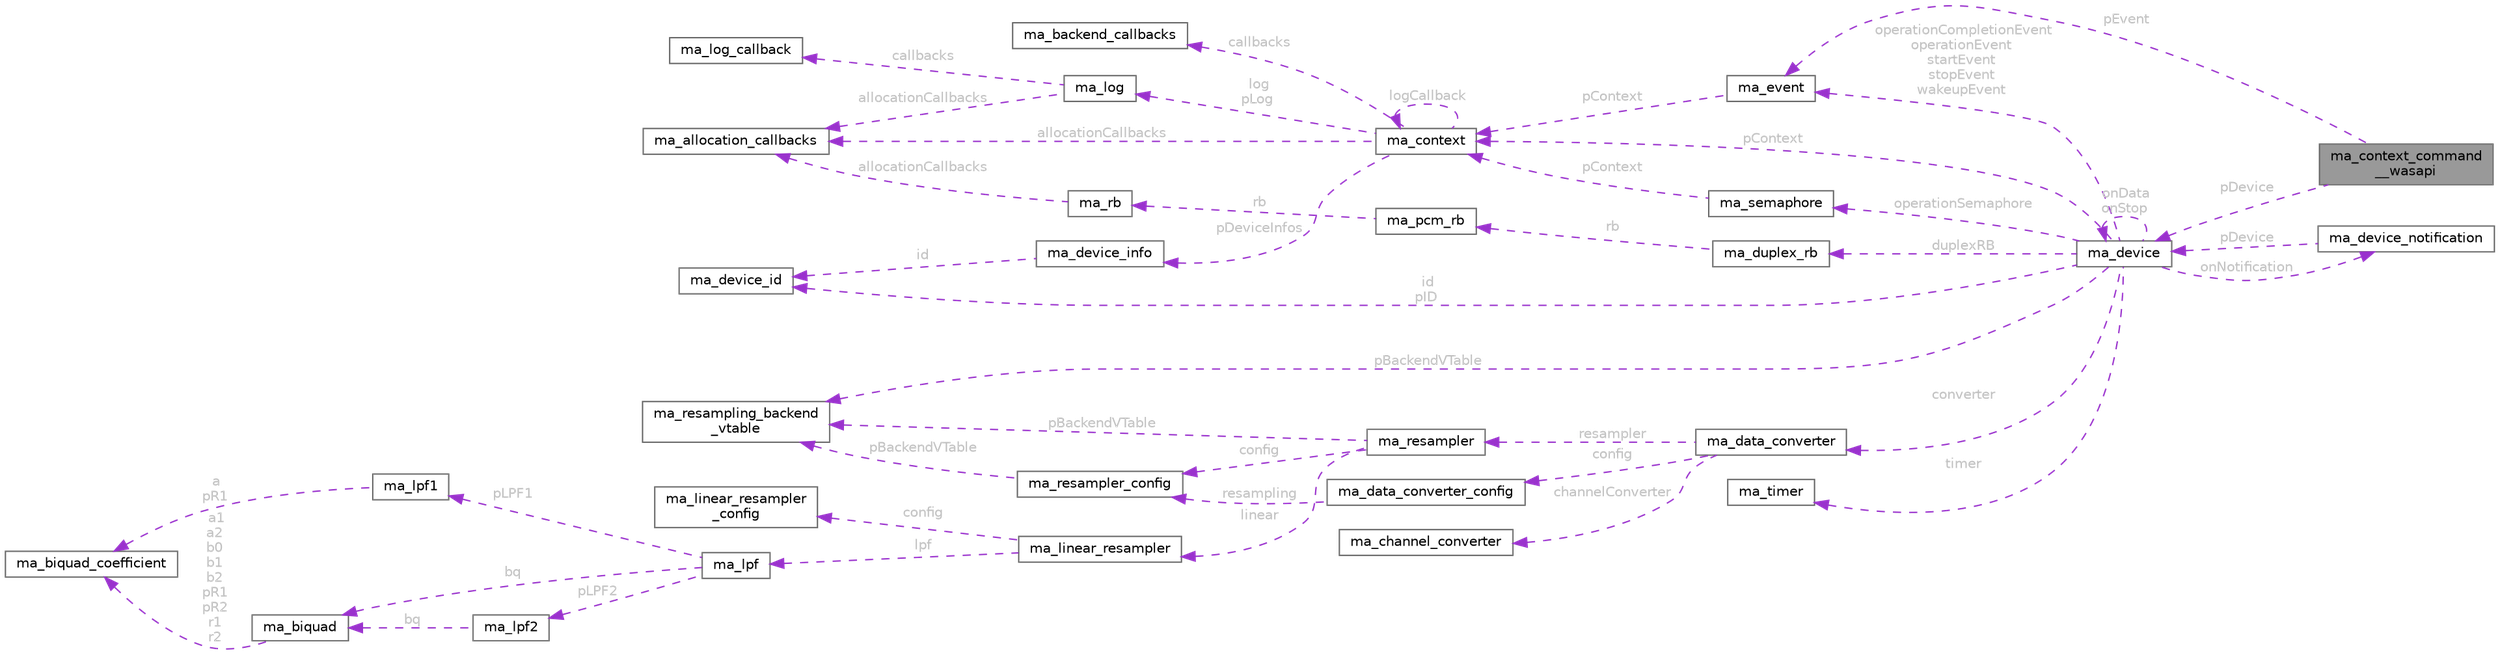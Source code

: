 digraph "ma_context_command__wasapi"
{
 // LATEX_PDF_SIZE
  bgcolor="transparent";
  edge [fontname=Helvetica,fontsize=10,labelfontname=Helvetica,labelfontsize=10];
  node [fontname=Helvetica,fontsize=10,shape=box,height=0.2,width=0.4];
  rankdir="LR";
  Node1 [id="Node000001",label="ma_context_command\l__wasapi",height=0.2,width=0.4,color="gray40", fillcolor="grey60", style="filled", fontcolor="black",tooltip=" "];
  Node2 -> Node1 [id="edge85_Node000001_Node000002",dir="back",color="darkorchid3",style="dashed",tooltip=" ",label=" pEvent",fontcolor="grey" ];
  Node2 [id="Node000002",label="ma_event",height=0.2,width=0.4,color="gray40", fillcolor="white", style="filled",URL="$structma__event.html",tooltip=" "];
  Node3 -> Node2 [id="edge86_Node000002_Node000003",dir="back",color="darkorchid3",style="dashed",tooltip=" ",label=" pContext",fontcolor="grey" ];
  Node3 [id="Node000003",label="ma_context",height=0.2,width=0.4,color="gray40", fillcolor="white", style="filled",URL="$structma__context.html",tooltip=" "];
  Node4 -> Node3 [id="edge87_Node000003_Node000004",dir="back",color="darkorchid3",style="dashed",tooltip=" ",label=" callbacks",fontcolor="grey" ];
  Node4 [id="Node000004",label="ma_backend_callbacks",height=0.2,width=0.4,color="gray40", fillcolor="white", style="filled",URL="$structma__backend__callbacks.html",tooltip=" "];
  Node5 -> Node3 [id="edge88_Node000003_Node000005",dir="back",color="darkorchid3",style="dashed",tooltip=" ",label=" log\npLog",fontcolor="grey" ];
  Node5 [id="Node000005",label="ma_log",height=0.2,width=0.4,color="gray40", fillcolor="white", style="filled",URL="$structma__log.html",tooltip=" "];
  Node6 -> Node5 [id="edge89_Node000005_Node000006",dir="back",color="darkorchid3",style="dashed",tooltip=" ",label=" callbacks",fontcolor="grey" ];
  Node6 [id="Node000006",label="ma_log_callback",height=0.2,width=0.4,color="gray40", fillcolor="white", style="filled",URL="$structma__log__callback.html",tooltip=" "];
  Node7 -> Node5 [id="edge90_Node000005_Node000007",dir="back",color="darkorchid3",style="dashed",tooltip=" ",label=" allocationCallbacks",fontcolor="grey" ];
  Node7 [id="Node000007",label="ma_allocation_callbacks",height=0.2,width=0.4,color="gray40", fillcolor="white", style="filled",URL="$structma__allocation__callbacks.html",tooltip=" "];
  Node7 -> Node3 [id="edge91_Node000003_Node000007",dir="back",color="darkorchid3",style="dashed",tooltip=" ",label=" allocationCallbacks",fontcolor="grey" ];
  Node8 -> Node3 [id="edge92_Node000003_Node000008",dir="back",color="darkorchid3",style="dashed",tooltip=" ",label=" pDeviceInfos",fontcolor="grey" ];
  Node8 [id="Node000008",label="ma_device_info",height=0.2,width=0.4,color="gray40", fillcolor="white", style="filled",URL="$structma__device__info.html",tooltip=" "];
  Node9 -> Node8 [id="edge93_Node000008_Node000009",dir="back",color="darkorchid3",style="dashed",tooltip=" ",label=" id",fontcolor="grey" ];
  Node9 [id="Node000009",label="ma_device_id",height=0.2,width=0.4,color="gray40", fillcolor="white", style="filled",URL="$unionma__device__id.html",tooltip=" "];
  Node3 -> Node3 [id="edge94_Node000003_Node000003",dir="back",color="darkorchid3",style="dashed",tooltip=" ",label=" logCallback",fontcolor="grey" ];
  Node10 -> Node1 [id="edge95_Node000001_Node000010",dir="back",color="darkorchid3",style="dashed",tooltip=" ",label=" pDevice",fontcolor="grey" ];
  Node10 [id="Node000010",label="ma_device",height=0.2,width=0.4,color="gray40", fillcolor="white", style="filled",URL="$structma__device.html",tooltip=" "];
  Node3 -> Node10 [id="edge96_Node000010_Node000003",dir="back",color="darkorchid3",style="dashed",tooltip=" ",label=" pContext",fontcolor="grey" ];
  Node10 -> Node10 [id="edge97_Node000010_Node000010",dir="back",color="darkorchid3",style="dashed",tooltip=" ",label=" onData\nonStop",fontcolor="grey" ];
  Node11 -> Node10 [id="edge98_Node000010_Node000011",dir="back",color="darkorchid3",style="dashed",tooltip=" ",label=" onNotification",fontcolor="grey" ];
  Node11 [id="Node000011",label="ma_device_notification",height=0.2,width=0.4,color="gray40", fillcolor="white", style="filled",URL="$structma__device__notification.html",tooltip=" "];
  Node10 -> Node11 [id="edge99_Node000011_Node000010",dir="back",color="darkorchid3",style="dashed",tooltip=" ",label=" pDevice",fontcolor="grey" ];
  Node2 -> Node10 [id="edge100_Node000010_Node000002",dir="back",color="darkorchid3",style="dashed",tooltip=" ",label=" operationCompletionEvent\noperationEvent\nstartEvent\nstopEvent\nwakeupEvent",fontcolor="grey" ];
  Node12 -> Node10 [id="edge101_Node000010_Node000012",dir="back",color="darkorchid3",style="dashed",tooltip=" ",label=" duplexRB",fontcolor="grey" ];
  Node12 [id="Node000012",label="ma_duplex_rb",height=0.2,width=0.4,color="gray40", fillcolor="white", style="filled",URL="$structma__duplex__rb.html",tooltip=" "];
  Node13 -> Node12 [id="edge102_Node000012_Node000013",dir="back",color="darkorchid3",style="dashed",tooltip=" ",label=" rb",fontcolor="grey" ];
  Node13 [id="Node000013",label="ma_pcm_rb",height=0.2,width=0.4,color="gray40", fillcolor="white", style="filled",URL="$structma__pcm__rb.html",tooltip=" "];
  Node14 -> Node13 [id="edge103_Node000013_Node000014",dir="back",color="darkorchid3",style="dashed",tooltip=" ",label=" rb",fontcolor="grey" ];
  Node14 [id="Node000014",label="ma_rb",height=0.2,width=0.4,color="gray40", fillcolor="white", style="filled",URL="$structma__rb.html",tooltip=" "];
  Node7 -> Node14 [id="edge104_Node000014_Node000007",dir="back",color="darkorchid3",style="dashed",tooltip=" ",label=" allocationCallbacks",fontcolor="grey" ];
  Node15 -> Node10 [id="edge105_Node000010_Node000015",dir="back",color="darkorchid3",style="dashed",tooltip=" ",label=" pBackendVTable",fontcolor="grey" ];
  Node15 [id="Node000015",label="ma_resampling_backend\l_vtable",height=0.2,width=0.4,color="gray40", fillcolor="white", style="filled",URL="$structma__resampling__backend__vtable.html",tooltip=" "];
  Node9 -> Node10 [id="edge106_Node000010_Node000009",dir="back",color="darkorchid3",style="dashed",tooltip=" ",label=" id\npID",fontcolor="grey" ];
  Node16 -> Node10 [id="edge107_Node000010_Node000016",dir="back",color="darkorchid3",style="dashed",tooltip=" ",label=" converter",fontcolor="grey" ];
  Node16 [id="Node000016",label="ma_data_converter",height=0.2,width=0.4,color="gray40", fillcolor="white", style="filled",URL="$structma__data__converter.html",tooltip=" "];
  Node17 -> Node16 [id="edge108_Node000016_Node000017",dir="back",color="darkorchid3",style="dashed",tooltip=" ",label=" channelConverter",fontcolor="grey" ];
  Node17 [id="Node000017",label="ma_channel_converter",height=0.2,width=0.4,color="gray40", fillcolor="white", style="filled",URL="$structma__channel__converter.html",tooltip=" "];
  Node18 -> Node16 [id="edge109_Node000016_Node000018",dir="back",color="darkorchid3",style="dashed",tooltip=" ",label=" resampler",fontcolor="grey" ];
  Node18 [id="Node000018",label="ma_resampler",height=0.2,width=0.4,color="gray40", fillcolor="white", style="filled",URL="$structma__resampler.html",tooltip=" "];
  Node15 -> Node18 [id="edge110_Node000018_Node000015",dir="back",color="darkorchid3",style="dashed",tooltip=" ",label=" pBackendVTable",fontcolor="grey" ];
  Node19 -> Node18 [id="edge111_Node000018_Node000019",dir="back",color="darkorchid3",style="dashed",tooltip=" ",label=" linear",fontcolor="grey" ];
  Node19 [id="Node000019",label="ma_linear_resampler",height=0.2,width=0.4,color="gray40", fillcolor="white", style="filled",URL="$structma__linear__resampler.html",tooltip=" "];
  Node20 -> Node19 [id="edge112_Node000019_Node000020",dir="back",color="darkorchid3",style="dashed",tooltip=" ",label=" config",fontcolor="grey" ];
  Node20 [id="Node000020",label="ma_linear_resampler\l_config",height=0.2,width=0.4,color="gray40", fillcolor="white", style="filled",URL="$structma__linear__resampler__config.html",tooltip=" "];
  Node21 -> Node19 [id="edge113_Node000019_Node000021",dir="back",color="darkorchid3",style="dashed",tooltip=" ",label=" lpf",fontcolor="grey" ];
  Node21 [id="Node000021",label="ma_lpf",height=0.2,width=0.4,color="gray40", fillcolor="white", style="filled",URL="$structma__lpf.html",tooltip=" "];
  Node22 -> Node21 [id="edge114_Node000021_Node000022",dir="back",color="darkorchid3",style="dashed",tooltip=" ",label=" pLPF1",fontcolor="grey" ];
  Node22 [id="Node000022",label="ma_lpf1",height=0.2,width=0.4,color="gray40", fillcolor="white", style="filled",URL="$structma__lpf1.html",tooltip=" "];
  Node23 -> Node22 [id="edge115_Node000022_Node000023",dir="back",color="darkorchid3",style="dashed",tooltip=" ",label=" a\npR1",fontcolor="grey" ];
  Node23 [id="Node000023",label="ma_biquad_coefficient",height=0.2,width=0.4,color="gray40", fillcolor="white", style="filled",URL="$unionma__biquad__coefficient.html",tooltip=" "];
  Node24 -> Node21 [id="edge116_Node000021_Node000024",dir="back",color="darkorchid3",style="dashed",tooltip=" ",label=" pLPF2",fontcolor="grey" ];
  Node24 [id="Node000024",label="ma_lpf2",height=0.2,width=0.4,color="gray40", fillcolor="white", style="filled",URL="$structma__lpf2.html",tooltip=" "];
  Node25 -> Node24 [id="edge117_Node000024_Node000025",dir="back",color="darkorchid3",style="dashed",tooltip=" ",label=" bq",fontcolor="grey" ];
  Node25 [id="Node000025",label="ma_biquad",height=0.2,width=0.4,color="gray40", fillcolor="white", style="filled",URL="$structma__biquad.html",tooltip=" "];
  Node23 -> Node25 [id="edge118_Node000025_Node000023",dir="back",color="darkorchid3",style="dashed",tooltip=" ",label=" a1\na2\nb0\nb1\nb2\npR1\npR2\nr1\nr2",fontcolor="grey" ];
  Node25 -> Node21 [id="edge119_Node000021_Node000025",dir="back",color="darkorchid3",style="dashed",tooltip=" ",label=" bq",fontcolor="grey" ];
  Node26 -> Node18 [id="edge120_Node000018_Node000026",dir="back",color="darkorchid3",style="dashed",tooltip=" ",label=" config",fontcolor="grey" ];
  Node26 [id="Node000026",label="ma_resampler_config",height=0.2,width=0.4,color="gray40", fillcolor="white", style="filled",URL="$structma__resampler__config.html",tooltip=" "];
  Node15 -> Node26 [id="edge121_Node000026_Node000015",dir="back",color="darkorchid3",style="dashed",tooltip=" ",label=" pBackendVTable",fontcolor="grey" ];
  Node27 -> Node16 [id="edge122_Node000016_Node000027",dir="back",color="darkorchid3",style="dashed",tooltip=" ",label=" config",fontcolor="grey" ];
  Node27 [id="Node000027",label="ma_data_converter_config",height=0.2,width=0.4,color="gray40", fillcolor="white", style="filled",URL="$structma__data__converter__config.html",tooltip=" "];
  Node26 -> Node27 [id="edge123_Node000027_Node000026",dir="back",color="darkorchid3",style="dashed",tooltip=" ",label=" resampling",fontcolor="grey" ];
  Node28 -> Node10 [id="edge124_Node000010_Node000028",dir="back",color="darkorchid3",style="dashed",tooltip=" ",label=" operationSemaphore",fontcolor="grey" ];
  Node28 [id="Node000028",label="ma_semaphore",height=0.2,width=0.4,color="gray40", fillcolor="white", style="filled",URL="$structma__semaphore.html",tooltip=" "];
  Node3 -> Node28 [id="edge125_Node000028_Node000003",dir="back",color="darkorchid3",style="dashed",tooltip=" ",label=" pContext",fontcolor="grey" ];
  Node29 -> Node10 [id="edge126_Node000010_Node000029",dir="back",color="darkorchid3",style="dashed",tooltip=" ",label=" timer",fontcolor="grey" ];
  Node29 [id="Node000029",label="ma_timer",height=0.2,width=0.4,color="gray40", fillcolor="white", style="filled",URL="$unionma__timer.html",tooltip=" "];
}
